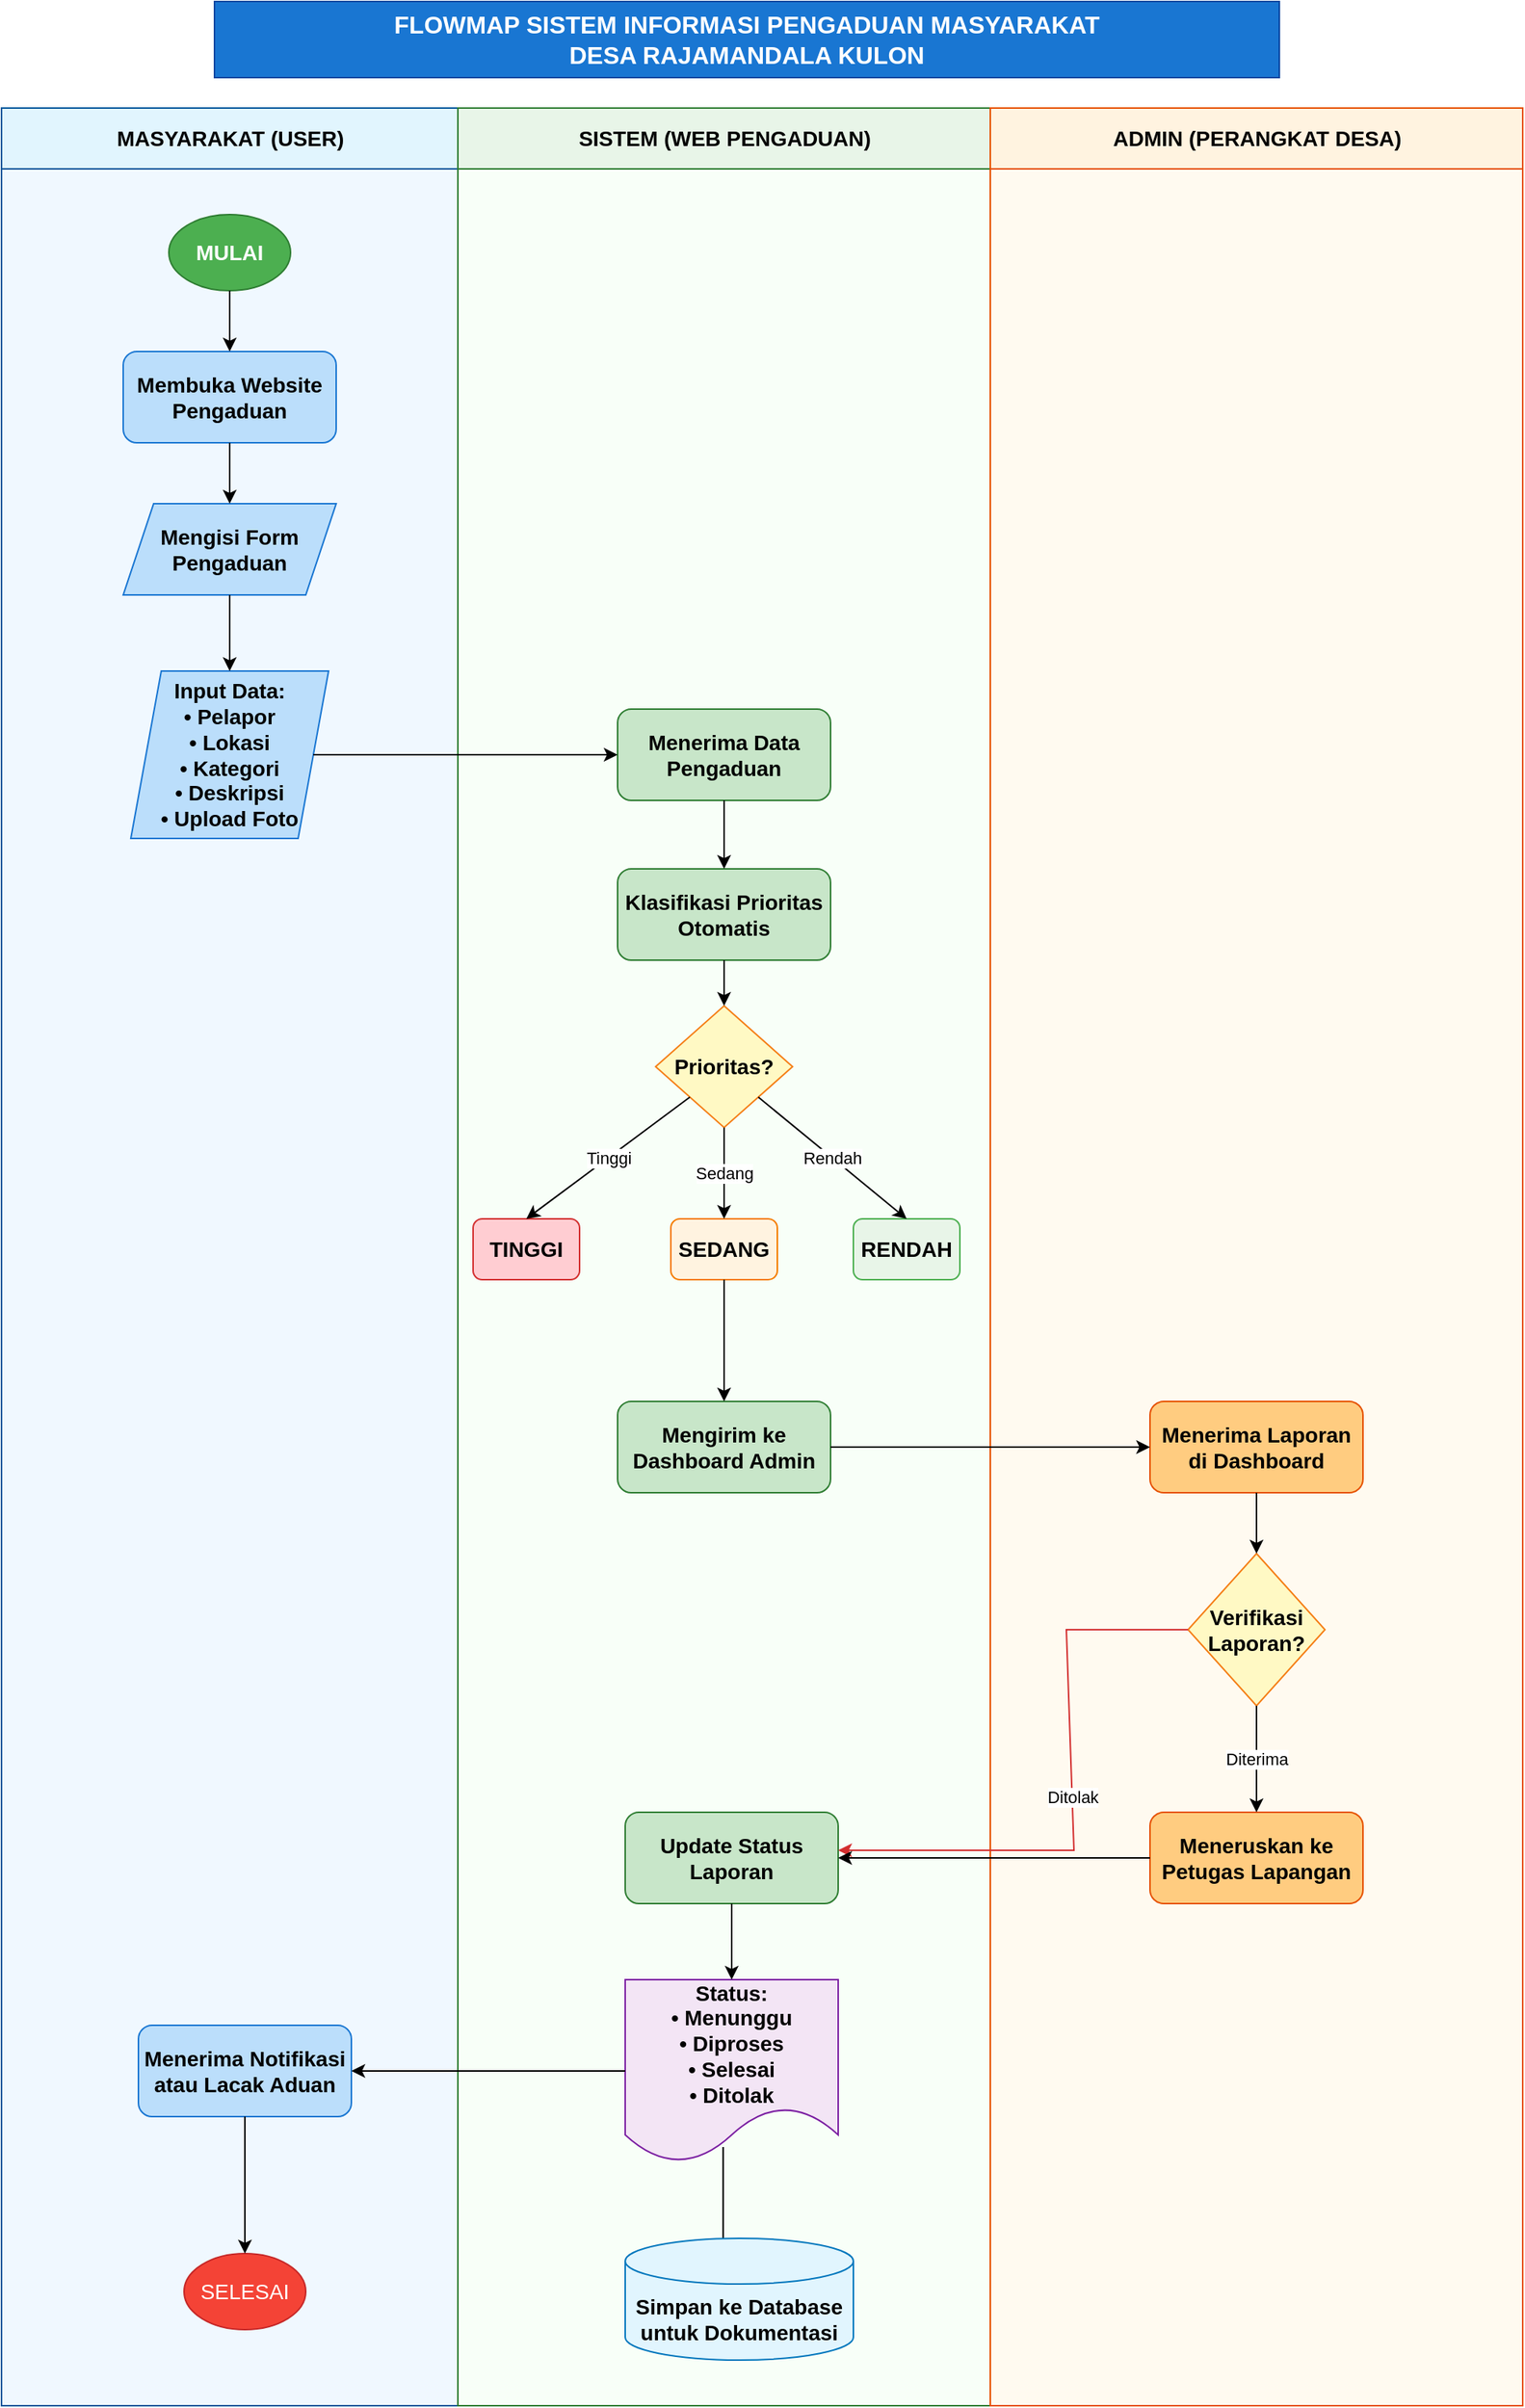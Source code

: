 <mxfile version="28.0.6">
  <diagram name="Flowmap Pengaduan Masyarakat" id="flowmap-pengaduan">
    <mxGraphModel dx="1816" dy="1031" grid="1" gridSize="10" guides="1" tooltips="1" connect="1" arrows="1" fold="1" page="1" pageScale="1" pageWidth="1200" pageHeight="1600" math="0" shadow="0">
      <root>
        <mxCell id="0" />
        <mxCell id="1" parent="0" />
        <mxCell id="lane-user" value="MASYARAKAT (USER)" style="swimlane;startSize=40;html=1;fontSize=14;fontStyle=1;fillColor=#e1f5fe;strokeColor=#01579b;swimlaneFillColor=#f0f8ff;" parent="1" vertex="1">
          <mxGeometry x="60" y="80" width="300" height="1510" as="geometry" />
        </mxCell>
        <mxCell id="start" value="&lt;font style=&quot;font-size: 14px;&quot;&gt;MULAI&lt;/font&gt;" style="ellipse;whiteSpace=wrap;html=1;fontSize=12;fontStyle=1;fillColor=#4caf50;strokeColor=#2e7d32;fontColor=white;" parent="lane-user" vertex="1">
          <mxGeometry x="110" y="70" width="80" height="50" as="geometry" />
        </mxCell>
        <mxCell id="user-1" value="&lt;font style=&quot;font-size: 14px;&quot;&gt;&lt;b&gt;Membuka Website&lt;br&gt;Pengaduan&lt;/b&gt;&lt;/font&gt;" style="rounded=1;whiteSpace=wrap;html=1;fontSize=11;fillColor=#bbdefb;strokeColor=#1976d2;" parent="lane-user" vertex="1">
          <mxGeometry x="80" y="160" width="140" height="60" as="geometry" />
        </mxCell>
        <mxCell id="user-2" value="&lt;font style=&quot;font-size: 14px;&quot;&gt;&lt;b&gt;Mengisi Form&lt;br&gt;Pengaduan&lt;/b&gt;&lt;/font&gt;" style="shape=parallelogram;perimeter=parallelogramPerimeter;whiteSpace=wrap;html=1;fixedSize=1;fontSize=11;fillColor=#bbdefb;strokeColor=#1976d2;" parent="lane-user" vertex="1">
          <mxGeometry x="80" y="260" width="140" height="60" as="geometry" />
        </mxCell>
        <mxCell id="user-3" value="&lt;font style=&quot;font-size: 14px;&quot;&gt;&lt;b&gt;Input Data:&lt;br&gt;• Pelapor&lt;br&gt;• Lokasi&lt;br&gt;• Kategori&lt;br&gt;• Deskripsi&lt;br&gt;• Upload Foto&lt;/b&gt;&lt;/font&gt;" style="shape=parallelogram;perimeter=parallelogramPerimeter;whiteSpace=wrap;html=1;fixedSize=1;fontSize=10;fillColor=#bbdefb;strokeColor=#1976d2;" parent="lane-user" vertex="1">
          <mxGeometry x="85" y="370" width="130" height="110" as="geometry" />
        </mxCell>
        <mxCell id="user-4" value="&lt;font style=&quot;font-size: 14px;&quot;&gt;&lt;b&gt;Menerima Notifikasi&lt;br&gt;atau Lacak Aduan&lt;/b&gt;&lt;/font&gt;" style="rounded=1;whiteSpace=wrap;html=1;fontSize=11;fillColor=#bbdefb;strokeColor=#1976d2;" parent="lane-user" vertex="1">
          <mxGeometry x="90" y="1260" width="140" height="60" as="geometry" />
        </mxCell>
        <mxCell id="end" value="&lt;font style=&quot;font-size: 14px; font-weight: normal;&quot;&gt;SELESAI&lt;/font&gt;" style="ellipse;whiteSpace=wrap;html=1;fontSize=12;fontStyle=1;fillColor=#f44336;strokeColor=#c62828;fontColor=white;" parent="lane-user" vertex="1">
          <mxGeometry x="120" y="1410" width="80" height="50" as="geometry" />
        </mxCell>
        <mxCell id="lane-system" value="SISTEM (WEB PENGADUAN)" style="swimlane;startSize=40;html=1;fontSize=14;fontStyle=1;fillColor=#e8f5e8;strokeColor=#2e7d32;swimlaneFillColor=#f8fff8;" parent="1" vertex="1">
          <mxGeometry x="360" y="80" width="350" height="1510" as="geometry" />
        </mxCell>
        <mxCell id="system-1" value="&lt;font style=&quot;font-size: 14px;&quot;&gt;&lt;b&gt;Menerima Data&lt;br&gt;Pengaduan&lt;/b&gt;&lt;/font&gt;" style="rounded=1;whiteSpace=wrap;html=1;fontSize=11;fillColor=#c8e6c9;strokeColor=#2e7d32;" parent="lane-system" vertex="1">
          <mxGeometry x="105" y="395" width="140" height="60" as="geometry" />
        </mxCell>
        <mxCell id="system-2" value="&lt;font style=&quot;font-size: 14px;&quot;&gt;&lt;b&gt;Klasifikasi Prioritas&lt;br&gt;Otomatis&lt;/b&gt;&lt;/font&gt;" style="rounded=1;whiteSpace=wrap;html=1;fontSize=11;fillColor=#c8e6c9;strokeColor=#2e7d32;" parent="lane-system" vertex="1">
          <mxGeometry x="105" y="500" width="140" height="60" as="geometry" />
        </mxCell>
        <mxCell id="system-decision" value="&lt;font style=&quot;font-size: 14px;&quot;&gt;&lt;b&gt;Prioritas?&lt;/b&gt;&lt;/font&gt;" style="rhombus;whiteSpace=wrap;html=1;fontSize=11;fillColor=#fff9c4;strokeColor=#f57f17;" parent="lane-system" vertex="1">
          <mxGeometry x="130" y="590" width="90" height="80" as="geometry" />
        </mxCell>
        <mxCell id="priority-high" value="&lt;font style=&quot;font-size: 14px;&quot;&gt;&lt;b&gt;TINGGI&lt;/b&gt;&lt;/font&gt;" style="rounded=1;whiteSpace=wrap;html=1;fontSize=10;fillColor=#ffcdd2;strokeColor=#d32f2f;" parent="lane-system" vertex="1">
          <mxGeometry x="10" y="730" width="70" height="40" as="geometry" />
        </mxCell>
        <mxCell id="priority-medium" value="&lt;b&gt;&lt;font style=&quot;font-size: 14px;&quot;&gt;SEDANG&lt;/font&gt;&lt;/b&gt;" style="rounded=1;whiteSpace=wrap;html=1;fontSize=10;fillColor=#fff3e0;strokeColor=#f57c00;" parent="lane-system" vertex="1">
          <mxGeometry x="140" y="730" width="70" height="40" as="geometry" />
        </mxCell>
        <mxCell id="priority-low" value="&lt;font style=&quot;font-size: 14px;&quot;&gt;&lt;b&gt;RENDAH&lt;/b&gt;&lt;/font&gt;" style="rounded=1;whiteSpace=wrap;html=1;fontSize=10;fillColor=#e8f5e8;strokeColor=#4caf50;" parent="lane-system" vertex="1">
          <mxGeometry x="260" y="730" width="70" height="40" as="geometry" />
        </mxCell>
        <mxCell id="system-3" value="&lt;font style=&quot;font-size: 14px;&quot;&gt;&lt;b&gt;Mengirim ke&lt;br&gt;Dashboard Admin&lt;/b&gt;&lt;/font&gt;" style="rounded=1;whiteSpace=wrap;html=1;fontSize=11;fillColor=#c8e6c9;strokeColor=#2e7d32;" parent="lane-system" vertex="1">
          <mxGeometry x="105" y="850" width="140" height="60" as="geometry" />
        </mxCell>
        <mxCell id="system-4" value="&lt;font style=&quot;font-size: 14px;&quot;&gt;&lt;b&gt;Update Status&lt;br&gt;Laporan&lt;/b&gt;&lt;/font&gt;" style="rounded=1;whiteSpace=wrap;html=1;fontSize=11;fillColor=#c8e6c9;strokeColor=#2e7d32;" parent="lane-system" vertex="1">
          <mxGeometry x="110" y="1120" width="140" height="60" as="geometry" />
        </mxCell>
        <mxCell id="status-types" value="&lt;font style=&quot;font-size: 14px;&quot;&gt;&lt;b&gt;Status:&lt;br&gt;• Menunggu&lt;br&gt;• Diproses&lt;br&gt;• Selesai&lt;br&gt;• Ditolak&lt;/b&gt;&lt;/font&gt;" style="shape=document;whiteSpace=wrap;html=1;boundedLbl=1;fontSize=10;fillColor=#f3e5f5;strokeColor=#7b1fa2;" parent="lane-system" vertex="1">
          <mxGeometry x="110" y="1230" width="140" height="120" as="geometry" />
        </mxCell>
        <mxCell id="arrow-15" value="" style="endArrow=classic;html=1;rounded=0;exitX=0.5;exitY=1;exitDx=0;exitDy=0;entryX=0.5;entryY=0;entryDx=0;entryDy=0;" parent="lane-system" edge="1">
          <mxGeometry width="50" height="50" relative="1" as="geometry">
            <mxPoint x="174.37" y="1340" as="sourcePoint" />
            <mxPoint x="174.37" y="1410" as="targetPoint" />
          </mxGeometry>
        </mxCell>
        <mxCell id="system-5" value="&lt;font style=&quot;font-size: 14px;&quot;&gt;&lt;b&gt;Simpan ke Database&lt;br&gt;untuk Dokumentasi&lt;/b&gt;&lt;/font&gt;" style="shape=cylinder3;whiteSpace=wrap;html=1;boundedLbl=1;backgroundOutline=1;size=15;fontSize=11;fillColor=#e1f5fe;strokeColor=#0277bd;" parent="lane-system" vertex="1">
          <mxGeometry x="110" y="1400" width="150" height="80" as="geometry" />
        </mxCell>
        <mxCell id="lane-admin" value="ADMIN (PERANGKAT DESA)" style="swimlane;startSize=40;html=1;fontSize=14;fontStyle=1;fillColor=#fff3e0;strokeColor=#e65100;swimlaneFillColor=#fffaf0;" parent="1" vertex="1">
          <mxGeometry x="710" y="80" width="350" height="1510" as="geometry" />
        </mxCell>
        <mxCell id="admin-1" value="&lt;b&gt;&lt;font style=&quot;font-size: 14px;&quot;&gt;Menerima Laporan&lt;br&gt;di Dashboard&lt;/font&gt;&lt;/b&gt;" style="rounded=1;whiteSpace=wrap;html=1;fontSize=11;fillColor=#ffcc80;strokeColor=#e65100;" parent="lane-admin" vertex="1">
          <mxGeometry x="105" y="850" width="140" height="60" as="geometry" />
        </mxCell>
        <mxCell id="admin-decision" value="&lt;font style=&quot;font-size: 14px;&quot;&gt;&lt;b&gt;Verifikasi&lt;br&gt;Laporan?&lt;/b&gt;&lt;/font&gt;" style="rhombus;whiteSpace=wrap;html=1;fontSize=11;fillColor=#fff9c4;strokeColor=#f57f17;" parent="lane-admin" vertex="1">
          <mxGeometry x="130" y="950" width="90" height="100" as="geometry" />
        </mxCell>
        <mxCell id="admin-2" value="&lt;font style=&quot;font-size: 14px;&quot;&gt;&lt;b&gt;Meneruskan ke&lt;br&gt;Petugas Lapangan&lt;/b&gt;&lt;/font&gt;" style="rounded=1;whiteSpace=wrap;html=1;fontSize=11;fillColor=#ffcc80;strokeColor=#e65100;" parent="lane-admin" vertex="1">
          <mxGeometry x="105" y="1120" width="140" height="60" as="geometry" />
        </mxCell>
        <mxCell id="arrow-reject" value="Ditolak" style="endArrow=classic;html=1;rounded=0;entryX=1;entryY=0.5;entryDx=0;entryDy=0;strokeColor=#d32f2f;exitX=0;exitY=0.5;exitDx=0;exitDy=0;" parent="lane-admin" source="admin-decision" edge="1">
          <mxGeometry width="50" height="50" relative="1" as="geometry">
            <mxPoint x="110" y="1000" as="sourcePoint" />
            <mxPoint x="-100" y="1145" as="targetPoint" />
            <Array as="points">
              <mxPoint x="70" y="1000" />
              <mxPoint x="50" y="1000" />
              <mxPoint x="55" y="1145" />
            </Array>
          </mxGeometry>
        </mxCell>
        <mxCell id="arrow-1" value="" style="endArrow=classic;html=1;rounded=0;exitX=0.5;exitY=1;exitDx=0;exitDy=0;entryX=0.5;entryY=0;entryDx=0;entryDy=0;" parent="1" source="start" target="user-1" edge="1">
          <mxGeometry width="50" height="50" relative="1" as="geometry">
            <mxPoint x="210" y="170" as="sourcePoint" />
            <mxPoint x="260" y="120" as="targetPoint" />
          </mxGeometry>
        </mxCell>
        <mxCell id="arrow-2" value="" style="endArrow=classic;html=1;rounded=0;exitX=0.5;exitY=1;exitDx=0;exitDy=0;entryX=0.5;entryY=0;entryDx=0;entryDy=0;" parent="1" source="user-1" target="user-2" edge="1">
          <mxGeometry width="50" height="50" relative="1" as="geometry">
            <mxPoint x="210" y="270" as="sourcePoint" />
            <mxPoint x="260" y="220" as="targetPoint" />
          </mxGeometry>
        </mxCell>
        <mxCell id="arrow-3" value="" style="endArrow=classic;html=1;rounded=0;exitX=0.5;exitY=1;exitDx=0;exitDy=0;entryX=0.5;entryY=0;entryDx=0;entryDy=0;" parent="1" source="user-2" target="user-3" edge="1">
          <mxGeometry width="50" height="50" relative="1" as="geometry">
            <mxPoint x="210" y="370" as="sourcePoint" />
            <mxPoint x="260" y="320" as="targetPoint" />
          </mxGeometry>
        </mxCell>
        <mxCell id="arrow-4" value="" style="endArrow=classic;html=1;rounded=0;exitX=1;exitY=0.5;exitDx=0;exitDy=0;entryX=0;entryY=0.5;entryDx=0;entryDy=0;" parent="1" source="user-3" target="system-1" edge="1">
          <mxGeometry width="50" height="50" relative="1" as="geometry">
            <mxPoint x="240" y="430" as="sourcePoint" />
            <mxPoint x="290" y="380" as="targetPoint" />
          </mxGeometry>
        </mxCell>
        <mxCell id="arrow-5" value="" style="endArrow=classic;html=1;rounded=0;exitX=0.5;exitY=1;exitDx=0;exitDy=0;entryX=0.5;entryY=0;entryDx=0;entryDy=0;" parent="1" source="system-1" target="system-2" edge="1">
          <mxGeometry width="50" height="50" relative="1" as="geometry">
            <mxPoint x="535" y="480" as="sourcePoint" />
            <mxPoint x="585" y="430" as="targetPoint" />
          </mxGeometry>
        </mxCell>
        <mxCell id="arrow-6" value="" style="endArrow=classic;html=1;rounded=0;exitX=0.5;exitY=1;exitDx=0;exitDy=0;entryX=0.5;entryY=0;entryDx=0;entryDy=0;" parent="1" source="system-2" target="system-decision" edge="1">
          <mxGeometry width="50" height="50" relative="1" as="geometry">
            <mxPoint x="535" y="600" as="sourcePoint" />
            <mxPoint x="585" y="550" as="targetPoint" />
          </mxGeometry>
        </mxCell>
        <mxCell id="arrow-7a" value="Tinggi" style="endArrow=classic;html=1;rounded=0;exitX=0;exitY=1;exitDx=0;exitDy=0;entryX=0.5;entryY=0;entryDx=0;entryDy=0;" parent="1" source="system-decision" target="priority-high" edge="1">
          <mxGeometry width="50" height="50" relative="1" as="geometry">
            <mxPoint x="460" y="680" as="sourcePoint" />
            <mxPoint x="510" y="630" as="targetPoint" />
          </mxGeometry>
        </mxCell>
        <mxCell id="arrow-7b" value="Sedang" style="endArrow=classic;html=1;rounded=0;exitX=0.5;exitY=1;exitDx=0;exitDy=0;entryX=0.5;entryY=0;entryDx=0;entryDy=0;" parent="1" source="system-decision" target="priority-medium" edge="1">
          <mxGeometry width="50" height="50" relative="1" as="geometry">
            <mxPoint x="535" y="680" as="sourcePoint" />
            <mxPoint x="585" y="630" as="targetPoint" />
          </mxGeometry>
        </mxCell>
        <mxCell id="arrow-7c" value="Rendah" style="endArrow=classic;html=1;rounded=0;exitX=1;exitY=1;exitDx=0;exitDy=0;entryX=0.5;entryY=0;entryDx=0;entryDy=0;" parent="1" source="system-decision" target="priority-low" edge="1">
          <mxGeometry width="50" height="50" relative="1" as="geometry">
            <mxPoint x="560" y="680" as="sourcePoint" />
            <mxPoint x="610" y="630" as="targetPoint" />
          </mxGeometry>
        </mxCell>
        <mxCell id="arrow-8" value="" style="endArrow=classic;html=1;rounded=0;exitX=0.5;exitY=1;exitDx=0;exitDy=0;entryX=0.5;entryY=0;entryDx=0;entryDy=0;" parent="1" source="priority-medium" target="system-3" edge="1">
          <mxGeometry width="50" height="50" relative="1" as="geometry">
            <mxPoint x="535" y="780" as="sourcePoint" />
            <mxPoint x="585" y="730" as="targetPoint" />
          </mxGeometry>
        </mxCell>
        <mxCell id="arrow-9" value="" style="endArrow=classic;html=1;rounded=0;exitX=1;exitY=0.5;exitDx=0;exitDy=0;entryX=0;entryY=0.5;entryDx=0;entryDy=0;" parent="1" source="system-3" target="admin-1" edge="1">
          <mxGeometry width="50" height="50" relative="1" as="geometry">
            <mxPoint x="610" y="840" as="sourcePoint" />
            <mxPoint x="660" y="790" as="targetPoint" />
          </mxGeometry>
        </mxCell>
        <mxCell id="arrow-10" value="" style="endArrow=classic;html=1;rounded=0;exitX=0.5;exitY=1;exitDx=0;exitDy=0;entryX=0.5;entryY=0;entryDx=0;entryDy=0;" parent="1" source="admin-1" target="admin-decision" edge="1">
          <mxGeometry width="50" height="50" relative="1" as="geometry">
            <mxPoint x="885" y="900" as="sourcePoint" />
            <mxPoint x="935" y="850" as="targetPoint" />
          </mxGeometry>
        </mxCell>
        <mxCell id="arrow-11" value="Diterima" style="endArrow=classic;html=1;rounded=0;exitX=0.5;exitY=1;exitDx=0;exitDy=0;entryX=0.5;entryY=0;entryDx=0;entryDy=0;" parent="1" source="admin-decision" target="admin-2" edge="1">
          <mxGeometry width="50" height="50" relative="1" as="geometry">
            <mxPoint x="885" y="1000" as="sourcePoint" />
            <mxPoint x="935" y="950" as="targetPoint" />
          </mxGeometry>
        </mxCell>
        <mxCell id="arrow-12" value="" style="endArrow=classic;html=1;rounded=0;exitX=0;exitY=0.5;exitDx=0;exitDy=0;entryX=1;entryY=0.5;entryDx=0;entryDy=0;" parent="1" source="admin-2" target="system-4" edge="1">
          <mxGeometry width="50" height="50" relative="1" as="geometry">
            <mxPoint x="810" y="1060" as="sourcePoint" />
            <mxPoint x="860" y="1010" as="targetPoint" />
          </mxGeometry>
        </mxCell>
        <mxCell id="arrow-13" value="" style="endArrow=classic;html=1;rounded=0;exitX=0.5;exitY=1;exitDx=0;exitDy=0;entryX=0.5;entryY=0;entryDx=0;entryDy=0;" parent="1" source="system-4" target="status-types" edge="1">
          <mxGeometry width="50" height="50" relative="1" as="geometry">
            <mxPoint x="535" y="1120" as="sourcePoint" />
            <mxPoint x="585" y="1070" as="targetPoint" />
          </mxGeometry>
        </mxCell>
        <mxCell id="arrow-14" value="" style="endArrow=classic;html=1;rounded=0;exitX=0;exitY=0.5;exitDx=0;exitDy=0;entryX=1;entryY=0.5;entryDx=0;entryDy=0;" parent="1" source="status-types" target="user-4" edge="1">
          <mxGeometry width="50" height="50" relative="1" as="geometry">
            <mxPoint x="460" y="1170" as="sourcePoint" />
            <mxPoint x="510" y="1120" as="targetPoint" />
          </mxGeometry>
        </mxCell>
        <mxCell id="arrow-16" value="" style="endArrow=classic;html=1;rounded=0;exitX=0.5;exitY=1;exitDx=0;exitDy=0;entryX=0.5;entryY=0;entryDx=0;entryDy=0;" parent="1" source="user-4" target="end" edge="1">
          <mxGeometry width="50" height="50" relative="1" as="geometry">
            <mxPoint x="210" y="1240" as="sourcePoint" />
            <mxPoint x="260" y="1190" as="targetPoint" />
          </mxGeometry>
        </mxCell>
        <mxCell id="title" value="FLOWMAP SISTEM INFORMASI PENGADUAN MASYARAKAT&#xa;DESA RAJAMANDALA KULON" style="rounded=0;whiteSpace=wrap;html=1;fontSize=16;fontStyle=1;fillColor=#1976d2;strokeColor=#0d47a1;fontColor=white;" parent="1" vertex="1">
          <mxGeometry x="200" y="10" width="700" height="50" as="geometry" />
        </mxCell>
      </root>
    </mxGraphModel>
  </diagram>
</mxfile>
